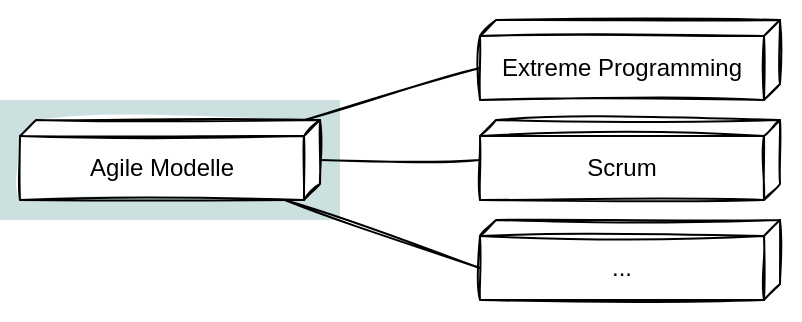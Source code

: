 <mxfile version="22.1.21" type="device">
  <diagram name="Seite-1" id="M-Jt1KPxnK0-6aoZUrFy">
    <mxGraphModel dx="1434" dy="782" grid="1" gridSize="10" guides="1" tooltips="1" connect="1" arrows="1" fold="1" page="1" pageScale="1" pageWidth="827" pageHeight="1169" math="0" shadow="0">
      <root>
        <mxCell id="0" />
        <mxCell id="1" parent="0" />
        <mxCell id="1V02pNfEmySaFSB6UNLR-1" value="" style="rounded=0;whiteSpace=wrap;html=1;strokeColor=none;fillColor=none;fillOpacity=20;" vertex="1" parent="1">
          <mxGeometry x="40" y="40" width="400" height="160" as="geometry" />
        </mxCell>
        <mxCell id="1V02pNfEmySaFSB6UNLR-9" value="" style="rounded=0;whiteSpace=wrap;html=1;strokeColor=none;fillColor=#006666;fillOpacity=20;" vertex="1" parent="1">
          <mxGeometry x="40" y="90" width="170" height="60" as="geometry" />
        </mxCell>
        <mxCell id="1V02pNfEmySaFSB6UNLR-2" value="Extreme Programming" style="shape=cube;whiteSpace=wrap;html=1;boundedLbl=1;backgroundOutline=1;darkOpacity=0;darkOpacity2=0;sketch=1;size=8;rotation=0;flipV=0;direction=south;portConstraintRotation=0;fontSize=12;" vertex="1" parent="1">
          <mxGeometry x="280" y="50" width="150" height="40" as="geometry" />
        </mxCell>
        <mxCell id="1V02pNfEmySaFSB6UNLR-3" value="Scrum" style="shape=cube;whiteSpace=wrap;html=1;boundedLbl=1;backgroundOutline=1;darkOpacity=0;darkOpacity2=0;sketch=1;size=8;rotation=0;flipV=0;direction=south;portConstraintRotation=0;fontSize=12;" vertex="1" parent="1">
          <mxGeometry x="280" y="100" width="150" height="40" as="geometry" />
        </mxCell>
        <mxCell id="1V02pNfEmySaFSB6UNLR-4" value="..." style="shape=cube;whiteSpace=wrap;html=1;boundedLbl=1;backgroundOutline=1;darkOpacity=0;darkOpacity2=0;sketch=1;size=8;rotation=0;flipV=0;direction=south;portConstraintRotation=0;fontSize=12;" vertex="1" parent="1">
          <mxGeometry x="280" y="150" width="150" height="40" as="geometry" />
        </mxCell>
        <mxCell id="1V02pNfEmySaFSB6UNLR-5" style="edgeStyle=none;rounded=0;sketch=1;orthogonalLoop=1;jettySize=auto;html=1;entryX=0;entryY=0;entryDx=24;entryDy=150;entryPerimeter=0;shadow=0;endArrow=none;endFill=0;fontSize=12;" edge="1" parent="1" source="1V02pNfEmySaFSB6UNLR-8" target="1V02pNfEmySaFSB6UNLR-2">
          <mxGeometry relative="1" as="geometry" />
        </mxCell>
        <mxCell id="1V02pNfEmySaFSB6UNLR-6" style="edgeStyle=none;rounded=0;sketch=1;orthogonalLoop=1;jettySize=auto;html=1;shadow=0;endArrow=none;endFill=0;fontSize=12;" edge="1" parent="1" source="1V02pNfEmySaFSB6UNLR-8" target="1V02pNfEmySaFSB6UNLR-3">
          <mxGeometry relative="1" as="geometry" />
        </mxCell>
        <mxCell id="1V02pNfEmySaFSB6UNLR-7" style="edgeStyle=none;rounded=0;sketch=1;orthogonalLoop=1;jettySize=auto;html=1;entryX=0;entryY=0;entryDx=24;entryDy=150;entryPerimeter=0;shadow=0;endArrow=none;endFill=0;fontSize=12;" edge="1" parent="1" source="1V02pNfEmySaFSB6UNLR-8" target="1V02pNfEmySaFSB6UNLR-4">
          <mxGeometry relative="1" as="geometry" />
        </mxCell>
        <mxCell id="1V02pNfEmySaFSB6UNLR-8" value="Agile Modelle" style="shape=cube;whiteSpace=wrap;html=1;boundedLbl=1;backgroundOutline=1;darkOpacity=0;darkOpacity2=0;sketch=1;size=8;rotation=0;flipV=0;direction=south;portConstraintRotation=0;fontSize=12;" vertex="1" parent="1">
          <mxGeometry x="50" y="100" width="150" height="40" as="geometry" />
        </mxCell>
      </root>
    </mxGraphModel>
  </diagram>
</mxfile>
